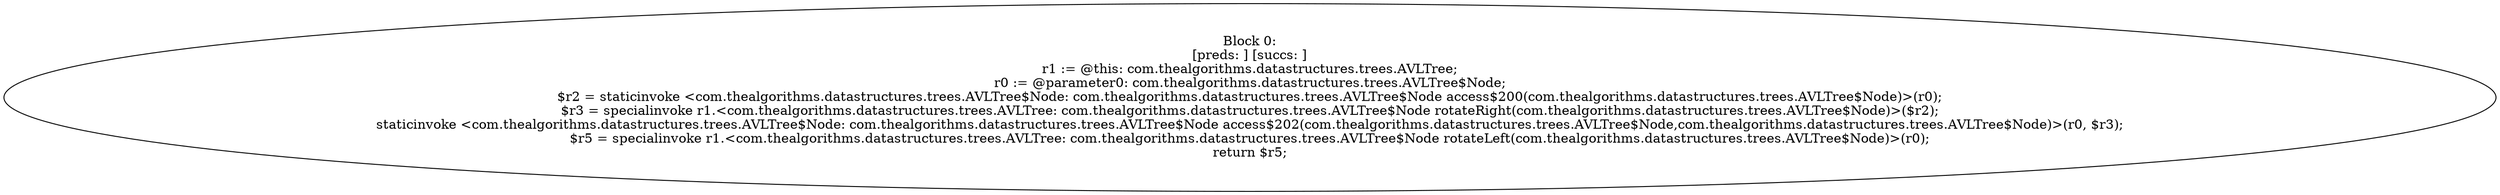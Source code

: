 digraph "unitGraph" {
    "Block 0:
[preds: ] [succs: ]
r1 := @this: com.thealgorithms.datastructures.trees.AVLTree;
r0 := @parameter0: com.thealgorithms.datastructures.trees.AVLTree$Node;
$r2 = staticinvoke <com.thealgorithms.datastructures.trees.AVLTree$Node: com.thealgorithms.datastructures.trees.AVLTree$Node access$200(com.thealgorithms.datastructures.trees.AVLTree$Node)>(r0);
$r3 = specialinvoke r1.<com.thealgorithms.datastructures.trees.AVLTree: com.thealgorithms.datastructures.trees.AVLTree$Node rotateRight(com.thealgorithms.datastructures.trees.AVLTree$Node)>($r2);
staticinvoke <com.thealgorithms.datastructures.trees.AVLTree$Node: com.thealgorithms.datastructures.trees.AVLTree$Node access$202(com.thealgorithms.datastructures.trees.AVLTree$Node,com.thealgorithms.datastructures.trees.AVLTree$Node)>(r0, $r3);
$r5 = specialinvoke r1.<com.thealgorithms.datastructures.trees.AVLTree: com.thealgorithms.datastructures.trees.AVLTree$Node rotateLeft(com.thealgorithms.datastructures.trees.AVLTree$Node)>(r0);
return $r5;
"
}
